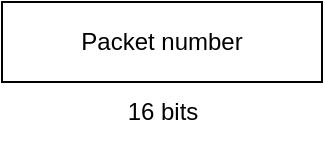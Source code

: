 <mxfile version="24.0.0" type="device">
  <diagram name="Side-1" id="UtUE6usGgRoNjTVIGV_d">
    <mxGraphModel dx="750" dy="429" grid="1" gridSize="10" guides="1" tooltips="1" connect="1" arrows="1" fold="1" page="1" pageScale="1" pageWidth="827" pageHeight="1169" math="0" shadow="0">
      <root>
        <mxCell id="0" />
        <mxCell id="1" parent="0" />
        <mxCell id="2Zn6BPDYe05IoYwh--fQ-1" value="Packet number" style="rounded=0;whiteSpace=wrap;html=1;" vertex="1" parent="1">
          <mxGeometry x="120" y="160" width="160" height="40" as="geometry" />
        </mxCell>
        <mxCell id="2Zn6BPDYe05IoYwh--fQ-7" value="&lt;div&gt;16 bits&lt;/div&gt;" style="text;html=1;align=center;verticalAlign=middle;resizable=0;points=[];autosize=1;strokeColor=none;fillColor=none;" vertex="1" parent="1">
          <mxGeometry x="170" y="200" width="60" height="30" as="geometry" />
        </mxCell>
      </root>
    </mxGraphModel>
  </diagram>
</mxfile>
